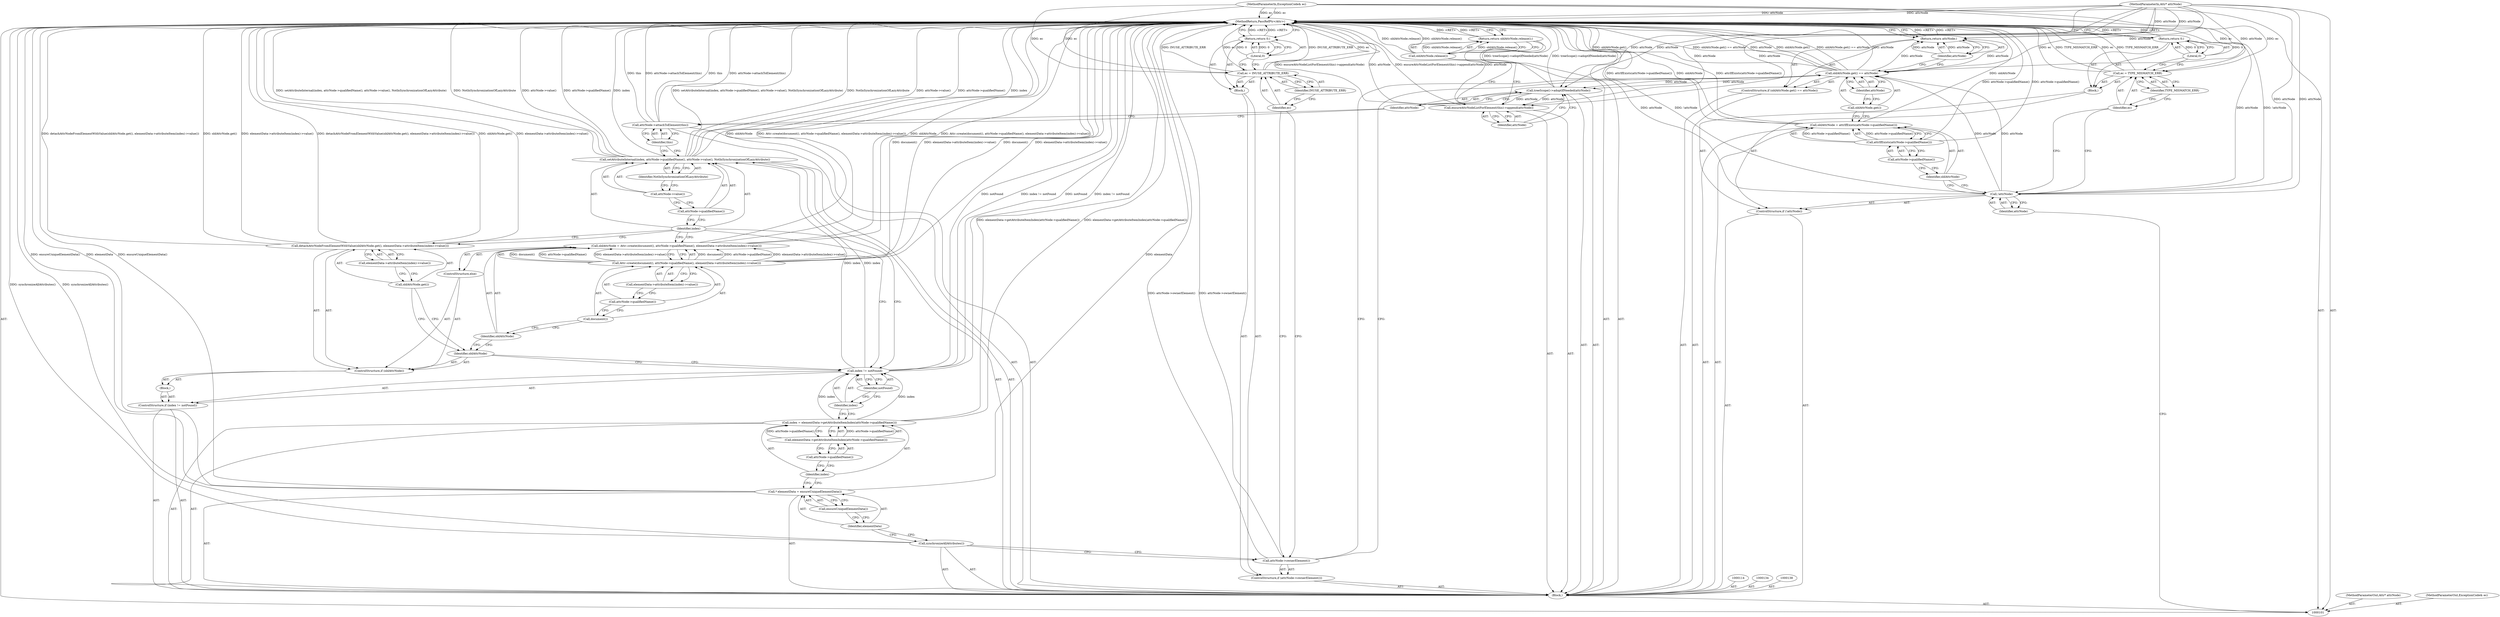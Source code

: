 digraph "0_Chrome_4ac8bc08e3306f38a5ab3e551aef6ad43753579c" {
"1000173" [label="(MethodReturn,PassRefPtr<Attr>)"];
"1000102" [label="(MethodParameterIn,Attr* attrNode)"];
"1000268" [label="(MethodParameterOut,Attr* attrNode)"];
"1000103" [label="(MethodParameterIn,ExceptionCode& ec)"];
"1000269" [label="(MethodParameterOut,ExceptionCode& ec)"];
"1000124" [label="(Identifier,attrNode)"];
"1000123" [label="(Return,return attrNode;)"];
"1000127" [label="(Block,)"];
"1000125" [label="(ControlStructure,if (attrNode->ownerElement()))"];
"1000126" [label="(Call,attrNode->ownerElement())"];
"1000130" [label="(Identifier,INUSE_ATTRIBUTE_ERR)"];
"1000128" [label="(Call,ec = INUSE_ATTRIBUTE_ERR)"];
"1000129" [label="(Identifier,ec)"];
"1000132" [label="(Literal,0)"];
"1000131" [label="(Return,return 0;)"];
"1000133" [label="(Call,synchronizeAllAttributes())"];
"1000135" [label="(Call,* elementData = ensureUniqueElementData())"];
"1000136" [label="(Identifier,elementData)"];
"1000137" [label="(Call,ensureUniqueElementData())"];
"1000104" [label="(Block,)"];
"1000139" [label="(Call,index = elementData->getAttributeItemIndex(attrNode->qualifiedName()))"];
"1000140" [label="(Identifier,index)"];
"1000141" [label="(Call,elementData->getAttributeItemIndex(attrNode->qualifiedName()))"];
"1000142" [label="(Call,attrNode->qualifiedName())"];
"1000146" [label="(Identifier,notFound)"];
"1000147" [label="(Block,)"];
"1000143" [label="(ControlStructure,if (index != notFound))"];
"1000144" [label="(Call,index != notFound)"];
"1000145" [label="(Identifier,index)"];
"1000149" [label="(Identifier,oldAttrNode)"];
"1000148" [label="(ControlStructure,if (oldAttrNode))"];
"1000150" [label="(Call,detachAttrNodeFromElementWithValue(oldAttrNode.get(), elementData->attributeItem(index)->value()))"];
"1000151" [label="(Call,oldAttrNode.get())"];
"1000152" [label="(Call,elementData->attributeItem(index)->value())"];
"1000153" [label="(ControlStructure,else)"];
"1000154" [label="(Call,oldAttrNode = Attr::create(document(), attrNode->qualifiedName(), elementData->attributeItem(index)->value()))"];
"1000155" [label="(Identifier,oldAttrNode)"];
"1000156" [label="(Call,Attr::create(document(), attrNode->qualifiedName(), elementData->attributeItem(index)->value()))"];
"1000157" [label="(Call,document())"];
"1000158" [label="(Call,attrNode->qualifiedName())"];
"1000159" [label="(Call,elementData->attributeItem(index)->value())"];
"1000161" [label="(Identifier,index)"];
"1000162" [label="(Call,attrNode->qualifiedName())"];
"1000160" [label="(Call,setAttributeInternal(index, attrNode->qualifiedName(), attrNode->value(), NotInSynchronizationOfLazyAttribute))"];
"1000163" [label="(Call,attrNode->value())"];
"1000164" [label="(Identifier,NotInSynchronizationOfLazyAttribute)"];
"1000108" [label="(Block,)"];
"1000105" [label="(ControlStructure,if (!attrNode))"];
"1000106" [label="(Call,!attrNode)"];
"1000107" [label="(Identifier,attrNode)"];
"1000166" [label="(Identifier,this)"];
"1000165" [label="(Call,attrNode->attachToElement(this))"];
"1000168" [label="(Identifier,attrNode)"];
"1000167" [label="(Call,treeScope()->adoptIfNeeded(attrNode))"];
"1000170" [label="(Identifier,attrNode)"];
"1000169" [label="(Call,ensureAttrNodeListForElement(this)->append(attrNode))"];
"1000172" [label="(Call,oldAttrNode.release())"];
"1000171" [label="(Return,return oldAttrNode.release();)"];
"1000111" [label="(Identifier,TYPE_MISMATCH_ERR)"];
"1000109" [label="(Call,ec = TYPE_MISMATCH_ERR)"];
"1000110" [label="(Identifier,ec)"];
"1000113" [label="(Literal,0)"];
"1000112" [label="(Return,return 0;)"];
"1000115" [label="(Call,oldAttrNode = attrIfExists(attrNode->qualifiedName()))"];
"1000116" [label="(Identifier,oldAttrNode)"];
"1000117" [label="(Call,attrIfExists(attrNode->qualifiedName()))"];
"1000118" [label="(Call,attrNode->qualifiedName())"];
"1000122" [label="(Identifier,attrNode)"];
"1000119" [label="(ControlStructure,if (oldAttrNode.get() == attrNode))"];
"1000120" [label="(Call,oldAttrNode.get() == attrNode)"];
"1000121" [label="(Call,oldAttrNode.get())"];
"1000173" -> "1000101"  [label="AST: "];
"1000173" -> "1000112"  [label="CFG: "];
"1000173" -> "1000123"  [label="CFG: "];
"1000173" -> "1000131"  [label="CFG: "];
"1000173" -> "1000171"  [label="CFG: "];
"1000172" -> "1000173"  [label="DDG: oldAttrNode.release()"];
"1000169" -> "1000173"  [label="DDG: ensureAttrNodeListForElement(this)->append(attrNode)"];
"1000169" -> "1000173"  [label="DDG: attrNode"];
"1000156" -> "1000173"  [label="DDG: document()"];
"1000156" -> "1000173"  [label="DDG: elementData->attributeItem(index)->value()"];
"1000160" -> "1000173"  [label="DDG: setAttributeInternal(index, attrNode->qualifiedName(), attrNode->value(), NotInSynchronizationOfLazyAttribute)"];
"1000160" -> "1000173"  [label="DDG: NotInSynchronizationOfLazyAttribute"];
"1000160" -> "1000173"  [label="DDG: attrNode->value()"];
"1000160" -> "1000173"  [label="DDG: attrNode->qualifiedName()"];
"1000160" -> "1000173"  [label="DDG: index"];
"1000117" -> "1000173"  [label="DDG: attrNode->qualifiedName()"];
"1000165" -> "1000173"  [label="DDG: attrNode->attachToElement(this)"];
"1000165" -> "1000173"  [label="DDG: this"];
"1000115" -> "1000173"  [label="DDG: attrIfExists(attrNode->qualifiedName())"];
"1000115" -> "1000173"  [label="DDG: oldAttrNode"];
"1000128" -> "1000173"  [label="DDG: INUSE_ATTRIBUTE_ERR"];
"1000128" -> "1000173"  [label="DDG: ec"];
"1000126" -> "1000173"  [label="DDG: attrNode->ownerElement()"];
"1000106" -> "1000173"  [label="DDG: attrNode"];
"1000106" -> "1000173"  [label="DDG: !attrNode"];
"1000150" -> "1000173"  [label="DDG: oldAttrNode.get()"];
"1000150" -> "1000173"  [label="DDG: elementData->attributeItem(index)->value()"];
"1000150" -> "1000173"  [label="DDG: detachAttrNodeFromElementWithValue(oldAttrNode.get(), elementData->attributeItem(index)->value())"];
"1000139" -> "1000173"  [label="DDG: elementData->getAttributeItemIndex(attrNode->qualifiedName())"];
"1000154" -> "1000173"  [label="DDG: oldAttrNode"];
"1000154" -> "1000173"  [label="DDG: Attr::create(document(), attrNode->qualifiedName(), elementData->attributeItem(index)->value())"];
"1000103" -> "1000173"  [label="DDG: ec"];
"1000144" -> "1000173"  [label="DDG: index != notFound"];
"1000144" -> "1000173"  [label="DDG: notFound"];
"1000167" -> "1000173"  [label="DDG: treeScope()->adoptIfNeeded(attrNode)"];
"1000120" -> "1000173"  [label="DDG: oldAttrNode.get()"];
"1000120" -> "1000173"  [label="DDG: oldAttrNode.get() == attrNode"];
"1000120" -> "1000173"  [label="DDG: attrNode"];
"1000133" -> "1000173"  [label="DDG: synchronizeAllAttributes()"];
"1000102" -> "1000173"  [label="DDG: attrNode"];
"1000109" -> "1000173"  [label="DDG: ec"];
"1000109" -> "1000173"  [label="DDG: TYPE_MISMATCH_ERR"];
"1000135" -> "1000173"  [label="DDG: elementData"];
"1000135" -> "1000173"  [label="DDG: ensureUniqueElementData()"];
"1000131" -> "1000173"  [label="DDG: <RET>"];
"1000112" -> "1000173"  [label="DDG: <RET>"];
"1000123" -> "1000173"  [label="DDG: <RET>"];
"1000171" -> "1000173"  [label="DDG: <RET>"];
"1000102" -> "1000101"  [label="AST: "];
"1000102" -> "1000173"  [label="DDG: attrNode"];
"1000102" -> "1000106"  [label="DDG: attrNode"];
"1000102" -> "1000120"  [label="DDG: attrNode"];
"1000102" -> "1000123"  [label="DDG: attrNode"];
"1000102" -> "1000167"  [label="DDG: attrNode"];
"1000102" -> "1000169"  [label="DDG: attrNode"];
"1000268" -> "1000101"  [label="AST: "];
"1000103" -> "1000101"  [label="AST: "];
"1000103" -> "1000173"  [label="DDG: ec"];
"1000103" -> "1000109"  [label="DDG: ec"];
"1000103" -> "1000128"  [label="DDG: ec"];
"1000269" -> "1000101"  [label="AST: "];
"1000124" -> "1000123"  [label="AST: "];
"1000124" -> "1000120"  [label="CFG: "];
"1000123" -> "1000124"  [label="CFG: "];
"1000124" -> "1000123"  [label="DDG: attrNode"];
"1000123" -> "1000119"  [label="AST: "];
"1000123" -> "1000124"  [label="CFG: "];
"1000124" -> "1000123"  [label="AST: "];
"1000173" -> "1000123"  [label="CFG: "];
"1000123" -> "1000173"  [label="DDG: <RET>"];
"1000124" -> "1000123"  [label="DDG: attrNode"];
"1000120" -> "1000123"  [label="DDG: attrNode"];
"1000102" -> "1000123"  [label="DDG: attrNode"];
"1000127" -> "1000125"  [label="AST: "];
"1000128" -> "1000127"  [label="AST: "];
"1000131" -> "1000127"  [label="AST: "];
"1000125" -> "1000104"  [label="AST: "];
"1000126" -> "1000125"  [label="AST: "];
"1000127" -> "1000125"  [label="AST: "];
"1000126" -> "1000125"  [label="AST: "];
"1000126" -> "1000120"  [label="CFG: "];
"1000129" -> "1000126"  [label="CFG: "];
"1000133" -> "1000126"  [label="CFG: "];
"1000126" -> "1000173"  [label="DDG: attrNode->ownerElement()"];
"1000130" -> "1000128"  [label="AST: "];
"1000130" -> "1000129"  [label="CFG: "];
"1000128" -> "1000130"  [label="CFG: "];
"1000128" -> "1000127"  [label="AST: "];
"1000128" -> "1000130"  [label="CFG: "];
"1000129" -> "1000128"  [label="AST: "];
"1000130" -> "1000128"  [label="AST: "];
"1000132" -> "1000128"  [label="CFG: "];
"1000128" -> "1000173"  [label="DDG: INUSE_ATTRIBUTE_ERR"];
"1000128" -> "1000173"  [label="DDG: ec"];
"1000103" -> "1000128"  [label="DDG: ec"];
"1000129" -> "1000128"  [label="AST: "];
"1000129" -> "1000126"  [label="CFG: "];
"1000130" -> "1000129"  [label="CFG: "];
"1000132" -> "1000131"  [label="AST: "];
"1000132" -> "1000128"  [label="CFG: "];
"1000131" -> "1000132"  [label="CFG: "];
"1000132" -> "1000131"  [label="DDG: 0"];
"1000131" -> "1000127"  [label="AST: "];
"1000131" -> "1000132"  [label="CFG: "];
"1000132" -> "1000131"  [label="AST: "];
"1000173" -> "1000131"  [label="CFG: "];
"1000131" -> "1000173"  [label="DDG: <RET>"];
"1000132" -> "1000131"  [label="DDG: 0"];
"1000133" -> "1000104"  [label="AST: "];
"1000133" -> "1000126"  [label="CFG: "];
"1000136" -> "1000133"  [label="CFG: "];
"1000133" -> "1000173"  [label="DDG: synchronizeAllAttributes()"];
"1000135" -> "1000104"  [label="AST: "];
"1000135" -> "1000137"  [label="CFG: "];
"1000136" -> "1000135"  [label="AST: "];
"1000137" -> "1000135"  [label="AST: "];
"1000140" -> "1000135"  [label="CFG: "];
"1000135" -> "1000173"  [label="DDG: elementData"];
"1000135" -> "1000173"  [label="DDG: ensureUniqueElementData()"];
"1000136" -> "1000135"  [label="AST: "];
"1000136" -> "1000133"  [label="CFG: "];
"1000137" -> "1000136"  [label="CFG: "];
"1000137" -> "1000135"  [label="AST: "];
"1000137" -> "1000136"  [label="CFG: "];
"1000135" -> "1000137"  [label="CFG: "];
"1000104" -> "1000101"  [label="AST: "];
"1000105" -> "1000104"  [label="AST: "];
"1000114" -> "1000104"  [label="AST: "];
"1000115" -> "1000104"  [label="AST: "];
"1000119" -> "1000104"  [label="AST: "];
"1000125" -> "1000104"  [label="AST: "];
"1000133" -> "1000104"  [label="AST: "];
"1000134" -> "1000104"  [label="AST: "];
"1000135" -> "1000104"  [label="AST: "];
"1000138" -> "1000104"  [label="AST: "];
"1000139" -> "1000104"  [label="AST: "];
"1000143" -> "1000104"  [label="AST: "];
"1000160" -> "1000104"  [label="AST: "];
"1000165" -> "1000104"  [label="AST: "];
"1000167" -> "1000104"  [label="AST: "];
"1000169" -> "1000104"  [label="AST: "];
"1000171" -> "1000104"  [label="AST: "];
"1000139" -> "1000104"  [label="AST: "];
"1000139" -> "1000141"  [label="CFG: "];
"1000140" -> "1000139"  [label="AST: "];
"1000141" -> "1000139"  [label="AST: "];
"1000145" -> "1000139"  [label="CFG: "];
"1000139" -> "1000173"  [label="DDG: elementData->getAttributeItemIndex(attrNode->qualifiedName())"];
"1000141" -> "1000139"  [label="DDG: attrNode->qualifiedName()"];
"1000139" -> "1000144"  [label="DDG: index"];
"1000140" -> "1000139"  [label="AST: "];
"1000140" -> "1000135"  [label="CFG: "];
"1000142" -> "1000140"  [label="CFG: "];
"1000141" -> "1000139"  [label="AST: "];
"1000141" -> "1000142"  [label="CFG: "];
"1000142" -> "1000141"  [label="AST: "];
"1000139" -> "1000141"  [label="CFG: "];
"1000141" -> "1000139"  [label="DDG: attrNode->qualifiedName()"];
"1000142" -> "1000141"  [label="AST: "];
"1000142" -> "1000140"  [label="CFG: "];
"1000141" -> "1000142"  [label="CFG: "];
"1000146" -> "1000144"  [label="AST: "];
"1000146" -> "1000145"  [label="CFG: "];
"1000144" -> "1000146"  [label="CFG: "];
"1000147" -> "1000143"  [label="AST: "];
"1000148" -> "1000147"  [label="AST: "];
"1000143" -> "1000104"  [label="AST: "];
"1000144" -> "1000143"  [label="AST: "];
"1000147" -> "1000143"  [label="AST: "];
"1000144" -> "1000143"  [label="AST: "];
"1000144" -> "1000146"  [label="CFG: "];
"1000145" -> "1000144"  [label="AST: "];
"1000146" -> "1000144"  [label="AST: "];
"1000149" -> "1000144"  [label="CFG: "];
"1000161" -> "1000144"  [label="CFG: "];
"1000144" -> "1000173"  [label="DDG: index != notFound"];
"1000144" -> "1000173"  [label="DDG: notFound"];
"1000139" -> "1000144"  [label="DDG: index"];
"1000144" -> "1000160"  [label="DDG: index"];
"1000145" -> "1000144"  [label="AST: "];
"1000145" -> "1000139"  [label="CFG: "];
"1000146" -> "1000145"  [label="CFG: "];
"1000149" -> "1000148"  [label="AST: "];
"1000149" -> "1000144"  [label="CFG: "];
"1000151" -> "1000149"  [label="CFG: "];
"1000155" -> "1000149"  [label="CFG: "];
"1000148" -> "1000147"  [label="AST: "];
"1000149" -> "1000148"  [label="AST: "];
"1000150" -> "1000148"  [label="AST: "];
"1000153" -> "1000148"  [label="AST: "];
"1000150" -> "1000148"  [label="AST: "];
"1000150" -> "1000152"  [label="CFG: "];
"1000151" -> "1000150"  [label="AST: "];
"1000152" -> "1000150"  [label="AST: "];
"1000161" -> "1000150"  [label="CFG: "];
"1000150" -> "1000173"  [label="DDG: oldAttrNode.get()"];
"1000150" -> "1000173"  [label="DDG: elementData->attributeItem(index)->value()"];
"1000150" -> "1000173"  [label="DDG: detachAttrNodeFromElementWithValue(oldAttrNode.get(), elementData->attributeItem(index)->value())"];
"1000151" -> "1000150"  [label="AST: "];
"1000151" -> "1000149"  [label="CFG: "];
"1000152" -> "1000151"  [label="CFG: "];
"1000152" -> "1000150"  [label="AST: "];
"1000152" -> "1000151"  [label="CFG: "];
"1000150" -> "1000152"  [label="CFG: "];
"1000153" -> "1000148"  [label="AST: "];
"1000154" -> "1000153"  [label="AST: "];
"1000154" -> "1000153"  [label="AST: "];
"1000154" -> "1000156"  [label="CFG: "];
"1000155" -> "1000154"  [label="AST: "];
"1000156" -> "1000154"  [label="AST: "];
"1000161" -> "1000154"  [label="CFG: "];
"1000154" -> "1000173"  [label="DDG: oldAttrNode"];
"1000154" -> "1000173"  [label="DDG: Attr::create(document(), attrNode->qualifiedName(), elementData->attributeItem(index)->value())"];
"1000156" -> "1000154"  [label="DDG: document()"];
"1000156" -> "1000154"  [label="DDG: attrNode->qualifiedName()"];
"1000156" -> "1000154"  [label="DDG: elementData->attributeItem(index)->value()"];
"1000155" -> "1000154"  [label="AST: "];
"1000155" -> "1000149"  [label="CFG: "];
"1000157" -> "1000155"  [label="CFG: "];
"1000156" -> "1000154"  [label="AST: "];
"1000156" -> "1000159"  [label="CFG: "];
"1000157" -> "1000156"  [label="AST: "];
"1000158" -> "1000156"  [label="AST: "];
"1000159" -> "1000156"  [label="AST: "];
"1000154" -> "1000156"  [label="CFG: "];
"1000156" -> "1000173"  [label="DDG: document()"];
"1000156" -> "1000173"  [label="DDG: elementData->attributeItem(index)->value()"];
"1000156" -> "1000154"  [label="DDG: document()"];
"1000156" -> "1000154"  [label="DDG: attrNode->qualifiedName()"];
"1000156" -> "1000154"  [label="DDG: elementData->attributeItem(index)->value()"];
"1000157" -> "1000156"  [label="AST: "];
"1000157" -> "1000155"  [label="CFG: "];
"1000158" -> "1000157"  [label="CFG: "];
"1000158" -> "1000156"  [label="AST: "];
"1000158" -> "1000157"  [label="CFG: "];
"1000159" -> "1000158"  [label="CFG: "];
"1000159" -> "1000156"  [label="AST: "];
"1000159" -> "1000158"  [label="CFG: "];
"1000156" -> "1000159"  [label="CFG: "];
"1000161" -> "1000160"  [label="AST: "];
"1000161" -> "1000150"  [label="CFG: "];
"1000161" -> "1000154"  [label="CFG: "];
"1000161" -> "1000144"  [label="CFG: "];
"1000162" -> "1000161"  [label="CFG: "];
"1000162" -> "1000160"  [label="AST: "];
"1000162" -> "1000161"  [label="CFG: "];
"1000163" -> "1000162"  [label="CFG: "];
"1000160" -> "1000104"  [label="AST: "];
"1000160" -> "1000164"  [label="CFG: "];
"1000161" -> "1000160"  [label="AST: "];
"1000162" -> "1000160"  [label="AST: "];
"1000163" -> "1000160"  [label="AST: "];
"1000164" -> "1000160"  [label="AST: "];
"1000166" -> "1000160"  [label="CFG: "];
"1000160" -> "1000173"  [label="DDG: setAttributeInternal(index, attrNode->qualifiedName(), attrNode->value(), NotInSynchronizationOfLazyAttribute)"];
"1000160" -> "1000173"  [label="DDG: NotInSynchronizationOfLazyAttribute"];
"1000160" -> "1000173"  [label="DDG: attrNode->value()"];
"1000160" -> "1000173"  [label="DDG: attrNode->qualifiedName()"];
"1000160" -> "1000173"  [label="DDG: index"];
"1000144" -> "1000160"  [label="DDG: index"];
"1000163" -> "1000160"  [label="AST: "];
"1000163" -> "1000162"  [label="CFG: "];
"1000164" -> "1000163"  [label="CFG: "];
"1000164" -> "1000160"  [label="AST: "];
"1000164" -> "1000163"  [label="CFG: "];
"1000160" -> "1000164"  [label="CFG: "];
"1000108" -> "1000105"  [label="AST: "];
"1000109" -> "1000108"  [label="AST: "];
"1000112" -> "1000108"  [label="AST: "];
"1000105" -> "1000104"  [label="AST: "];
"1000106" -> "1000105"  [label="AST: "];
"1000108" -> "1000105"  [label="AST: "];
"1000106" -> "1000105"  [label="AST: "];
"1000106" -> "1000107"  [label="CFG: "];
"1000107" -> "1000106"  [label="AST: "];
"1000110" -> "1000106"  [label="CFG: "];
"1000116" -> "1000106"  [label="CFG: "];
"1000106" -> "1000173"  [label="DDG: attrNode"];
"1000106" -> "1000173"  [label="DDG: !attrNode"];
"1000102" -> "1000106"  [label="DDG: attrNode"];
"1000106" -> "1000120"  [label="DDG: attrNode"];
"1000107" -> "1000106"  [label="AST: "];
"1000107" -> "1000101"  [label="CFG: "];
"1000106" -> "1000107"  [label="CFG: "];
"1000166" -> "1000165"  [label="AST: "];
"1000166" -> "1000160"  [label="CFG: "];
"1000165" -> "1000166"  [label="CFG: "];
"1000165" -> "1000104"  [label="AST: "];
"1000165" -> "1000166"  [label="CFG: "];
"1000166" -> "1000165"  [label="AST: "];
"1000168" -> "1000165"  [label="CFG: "];
"1000165" -> "1000173"  [label="DDG: attrNode->attachToElement(this)"];
"1000165" -> "1000173"  [label="DDG: this"];
"1000168" -> "1000167"  [label="AST: "];
"1000168" -> "1000165"  [label="CFG: "];
"1000167" -> "1000168"  [label="CFG: "];
"1000167" -> "1000104"  [label="AST: "];
"1000167" -> "1000168"  [label="CFG: "];
"1000168" -> "1000167"  [label="AST: "];
"1000170" -> "1000167"  [label="CFG: "];
"1000167" -> "1000173"  [label="DDG: treeScope()->adoptIfNeeded(attrNode)"];
"1000120" -> "1000167"  [label="DDG: attrNode"];
"1000102" -> "1000167"  [label="DDG: attrNode"];
"1000167" -> "1000169"  [label="DDG: attrNode"];
"1000170" -> "1000169"  [label="AST: "];
"1000170" -> "1000167"  [label="CFG: "];
"1000169" -> "1000170"  [label="CFG: "];
"1000169" -> "1000104"  [label="AST: "];
"1000169" -> "1000170"  [label="CFG: "];
"1000170" -> "1000169"  [label="AST: "];
"1000172" -> "1000169"  [label="CFG: "];
"1000169" -> "1000173"  [label="DDG: ensureAttrNodeListForElement(this)->append(attrNode)"];
"1000169" -> "1000173"  [label="DDG: attrNode"];
"1000167" -> "1000169"  [label="DDG: attrNode"];
"1000102" -> "1000169"  [label="DDG: attrNode"];
"1000172" -> "1000171"  [label="AST: "];
"1000172" -> "1000169"  [label="CFG: "];
"1000171" -> "1000172"  [label="CFG: "];
"1000172" -> "1000173"  [label="DDG: oldAttrNode.release()"];
"1000172" -> "1000171"  [label="DDG: oldAttrNode.release()"];
"1000171" -> "1000104"  [label="AST: "];
"1000171" -> "1000172"  [label="CFG: "];
"1000172" -> "1000171"  [label="AST: "];
"1000173" -> "1000171"  [label="CFG: "];
"1000171" -> "1000173"  [label="DDG: <RET>"];
"1000172" -> "1000171"  [label="DDG: oldAttrNode.release()"];
"1000111" -> "1000109"  [label="AST: "];
"1000111" -> "1000110"  [label="CFG: "];
"1000109" -> "1000111"  [label="CFG: "];
"1000109" -> "1000108"  [label="AST: "];
"1000109" -> "1000111"  [label="CFG: "];
"1000110" -> "1000109"  [label="AST: "];
"1000111" -> "1000109"  [label="AST: "];
"1000113" -> "1000109"  [label="CFG: "];
"1000109" -> "1000173"  [label="DDG: ec"];
"1000109" -> "1000173"  [label="DDG: TYPE_MISMATCH_ERR"];
"1000103" -> "1000109"  [label="DDG: ec"];
"1000110" -> "1000109"  [label="AST: "];
"1000110" -> "1000106"  [label="CFG: "];
"1000111" -> "1000110"  [label="CFG: "];
"1000113" -> "1000112"  [label="AST: "];
"1000113" -> "1000109"  [label="CFG: "];
"1000112" -> "1000113"  [label="CFG: "];
"1000113" -> "1000112"  [label="DDG: 0"];
"1000112" -> "1000108"  [label="AST: "];
"1000112" -> "1000113"  [label="CFG: "];
"1000113" -> "1000112"  [label="AST: "];
"1000173" -> "1000112"  [label="CFG: "];
"1000112" -> "1000173"  [label="DDG: <RET>"];
"1000113" -> "1000112"  [label="DDG: 0"];
"1000115" -> "1000104"  [label="AST: "];
"1000115" -> "1000117"  [label="CFG: "];
"1000116" -> "1000115"  [label="AST: "];
"1000117" -> "1000115"  [label="AST: "];
"1000121" -> "1000115"  [label="CFG: "];
"1000115" -> "1000173"  [label="DDG: attrIfExists(attrNode->qualifiedName())"];
"1000115" -> "1000173"  [label="DDG: oldAttrNode"];
"1000117" -> "1000115"  [label="DDG: attrNode->qualifiedName()"];
"1000116" -> "1000115"  [label="AST: "];
"1000116" -> "1000106"  [label="CFG: "];
"1000118" -> "1000116"  [label="CFG: "];
"1000117" -> "1000115"  [label="AST: "];
"1000117" -> "1000118"  [label="CFG: "];
"1000118" -> "1000117"  [label="AST: "];
"1000115" -> "1000117"  [label="CFG: "];
"1000117" -> "1000173"  [label="DDG: attrNode->qualifiedName()"];
"1000117" -> "1000115"  [label="DDG: attrNode->qualifiedName()"];
"1000118" -> "1000117"  [label="AST: "];
"1000118" -> "1000116"  [label="CFG: "];
"1000117" -> "1000118"  [label="CFG: "];
"1000122" -> "1000120"  [label="AST: "];
"1000122" -> "1000121"  [label="CFG: "];
"1000120" -> "1000122"  [label="CFG: "];
"1000119" -> "1000104"  [label="AST: "];
"1000120" -> "1000119"  [label="AST: "];
"1000123" -> "1000119"  [label="AST: "];
"1000120" -> "1000119"  [label="AST: "];
"1000120" -> "1000122"  [label="CFG: "];
"1000121" -> "1000120"  [label="AST: "];
"1000122" -> "1000120"  [label="AST: "];
"1000124" -> "1000120"  [label="CFG: "];
"1000126" -> "1000120"  [label="CFG: "];
"1000120" -> "1000173"  [label="DDG: oldAttrNode.get()"];
"1000120" -> "1000173"  [label="DDG: oldAttrNode.get() == attrNode"];
"1000120" -> "1000173"  [label="DDG: attrNode"];
"1000106" -> "1000120"  [label="DDG: attrNode"];
"1000102" -> "1000120"  [label="DDG: attrNode"];
"1000120" -> "1000123"  [label="DDG: attrNode"];
"1000120" -> "1000167"  [label="DDG: attrNode"];
"1000121" -> "1000120"  [label="AST: "];
"1000121" -> "1000115"  [label="CFG: "];
"1000122" -> "1000121"  [label="CFG: "];
}
